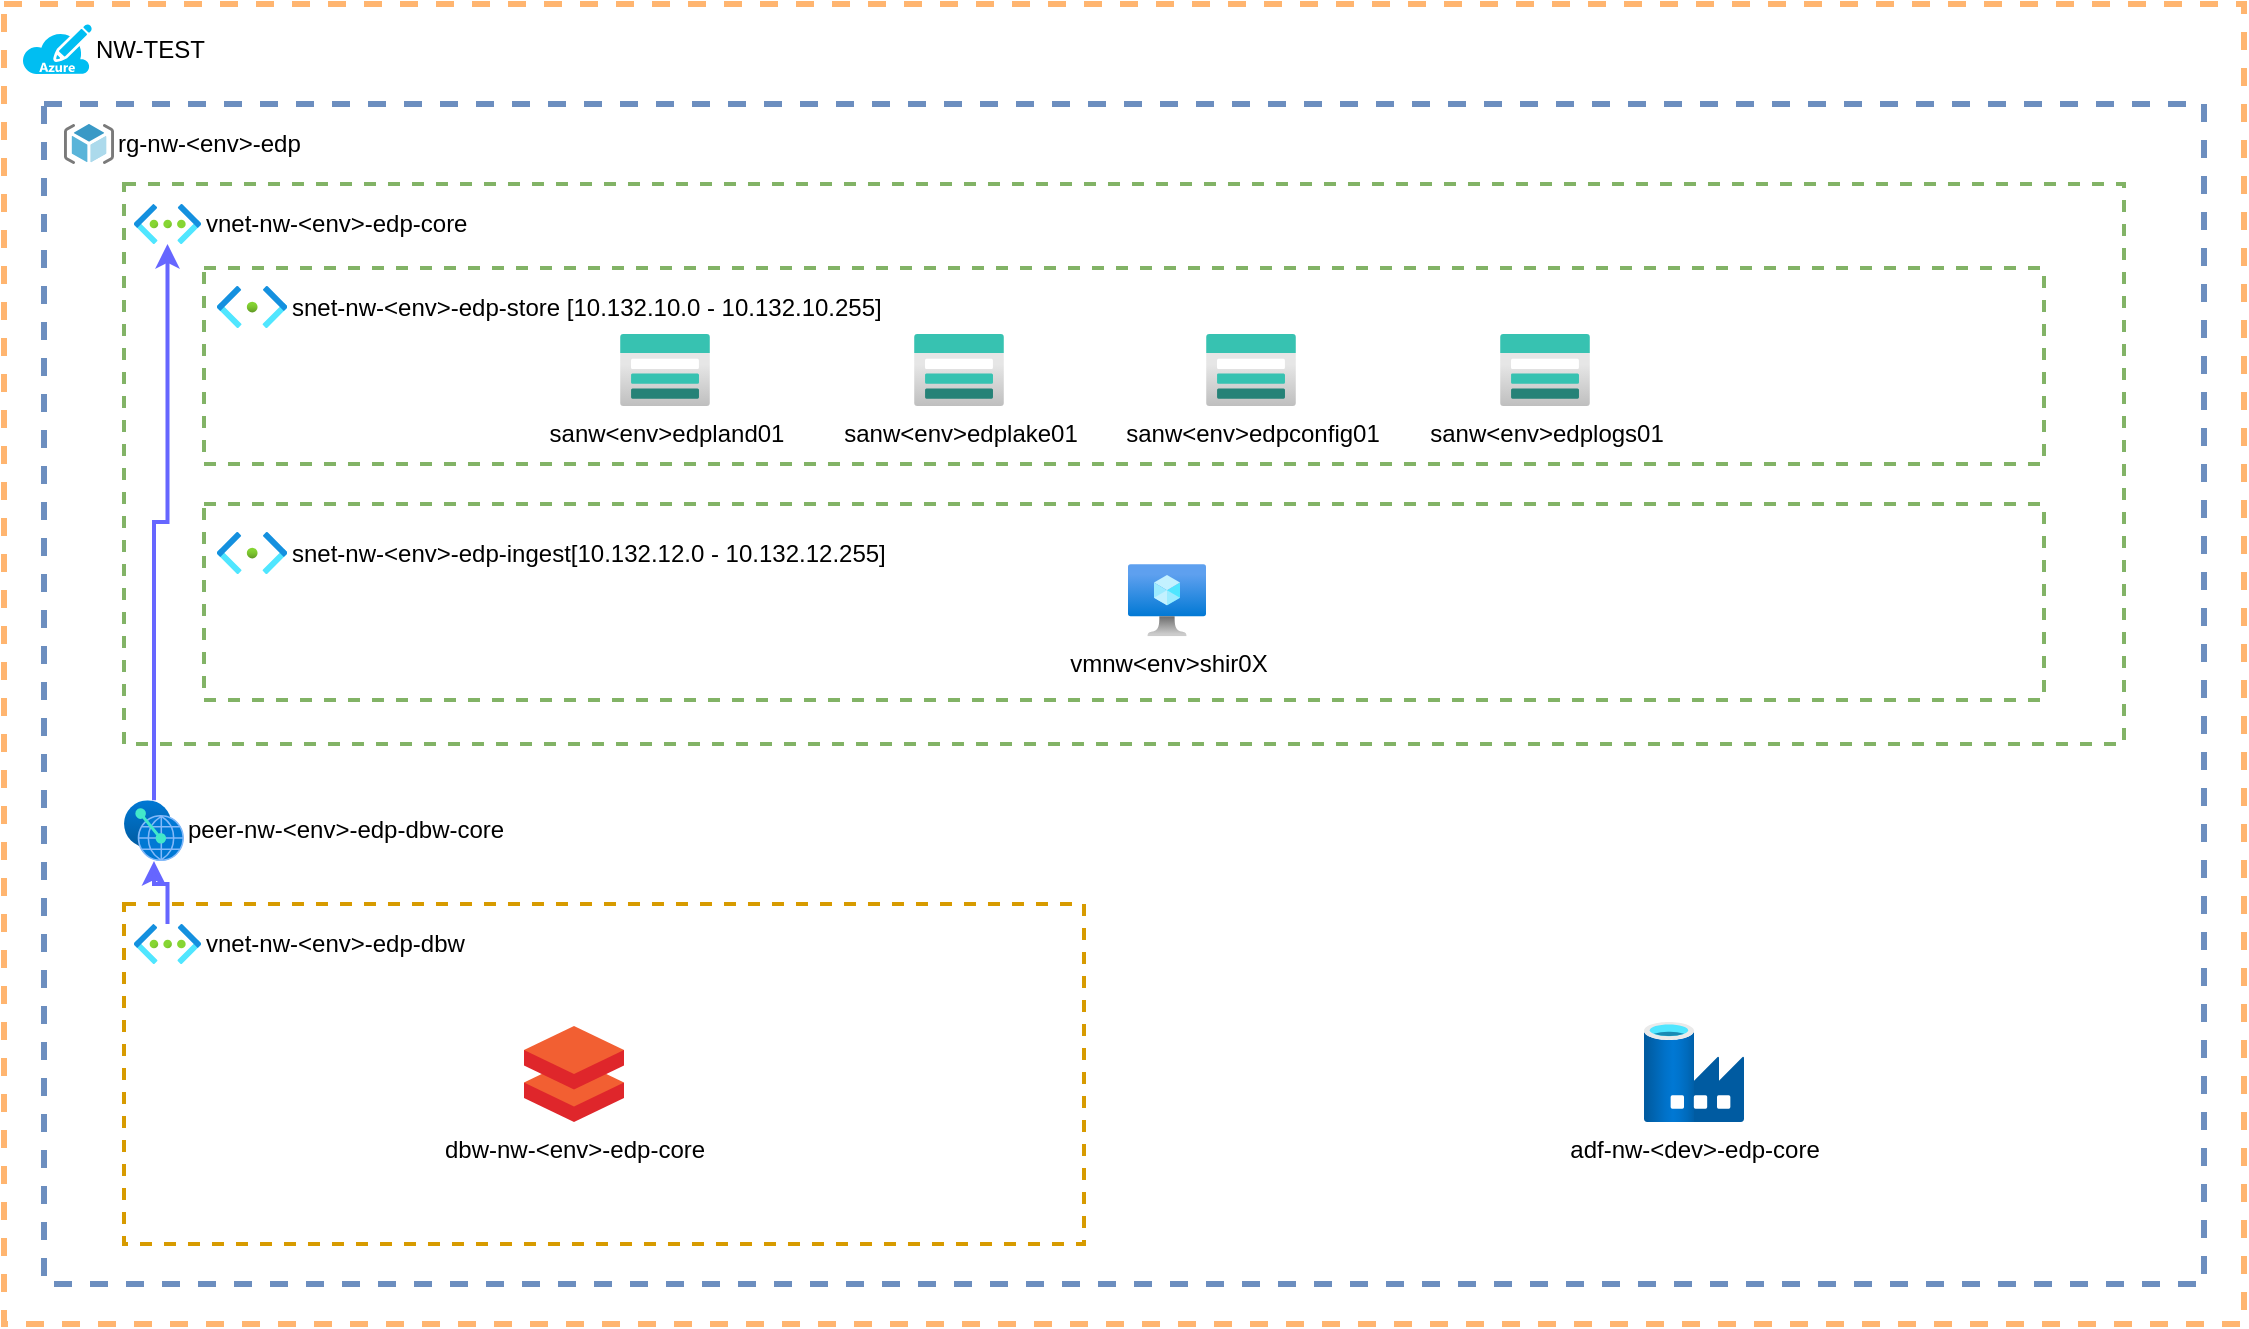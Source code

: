 <mxfile version="24.1.0" type="github">
  <diagram name="Main" id="jrsYXLbPBY0B7HWtTwxl">
    <mxGraphModel dx="1434" dy="738" grid="1" gridSize="10" guides="1" tooltips="1" connect="1" arrows="1" fold="1" page="1" pageScale="1" pageWidth="1169" pageHeight="827" math="0" shadow="0">
      <root>
        <mxCell id="0" />
        <mxCell id="1" parent="0" />
        <mxCell id="JT6zEs1MwmiMcGA5Ooht-4" value="" style="rounded=0;whiteSpace=wrap;html=1;fillColor=none;strokeColor=#FFB570;dashed=1;strokeWidth=3;" vertex="1" parent="1">
          <mxGeometry x="20" y="150" width="1120" height="660" as="geometry" />
        </mxCell>
        <mxCell id="JT6zEs1MwmiMcGA5Ooht-2" value="" style="rounded=0;whiteSpace=wrap;html=1;fillColor=none;strokeColor=#6c8ebf;dashed=1;strokeWidth=3;" vertex="1" parent="1">
          <mxGeometry x="40" y="200" width="1080" height="590" as="geometry" />
        </mxCell>
        <mxCell id="JT6zEs1MwmiMcGA5Ooht-3" value="rg-nw-&amp;lt;env&amp;gt;-edp" style="image;sketch=0;aspect=fixed;html=1;points=[];align=left;fontSize=12;image=img/lib/mscae/ResourceGroup.svg;labelPosition=right;verticalLabelPosition=middle;verticalAlign=middle;labelBackgroundColor=none;" vertex="1" parent="1">
          <mxGeometry x="50" y="210" width="25" height="20" as="geometry" />
        </mxCell>
        <mxCell id="JT6zEs1MwmiMcGA5Ooht-5" value="NW-TEST" style="verticalLabelPosition=middle;html=1;verticalAlign=middle;align=left;strokeColor=none;fillColor=#00BEF2;shape=mxgraph.azure.azure_subscription;labelPosition=right;" vertex="1" parent="1">
          <mxGeometry x="29" y="160" width="35" height="25" as="geometry" />
        </mxCell>
        <mxCell id="JT6zEs1MwmiMcGA5Ooht-6" value="" style="rounded=0;whiteSpace=wrap;html=1;fillColor=none;strokeColor=#82b366;dashed=1;strokeWidth=2;" vertex="1" parent="1">
          <mxGeometry x="80" y="240" width="1000" height="280" as="geometry" />
        </mxCell>
        <mxCell id="JT6zEs1MwmiMcGA5Ooht-7" value="vnet-nw-&amp;lt;env&amp;gt;-edp-core" style="image;aspect=fixed;html=1;points=[];align=left;fontSize=12;image=img/lib/azure2/networking/Virtual_Networks.svg;labelBackgroundColor=none;labelPosition=right;verticalLabelPosition=middle;verticalAlign=middle;" vertex="1" parent="1">
          <mxGeometry x="85" y="250" width="33.5" height="20" as="geometry" />
        </mxCell>
        <mxCell id="JT6zEs1MwmiMcGA5Ooht-9" value="" style="rounded=0;whiteSpace=wrap;html=1;fillColor=none;strokeColor=#82b366;dashed=1;strokeWidth=2;" vertex="1" parent="1">
          <mxGeometry x="120" y="282" width="920" height="98" as="geometry" />
        </mxCell>
        <mxCell id="JT6zEs1MwmiMcGA5Ooht-8" value="snet-nw-&amp;lt;env&amp;gt;-edp-store [10.132.10.0 - 10.132.10.255]" style="image;aspect=fixed;html=1;points=[];align=left;fontSize=12;image=img/lib/azure2/networking/Subnet.svg;labelPosition=right;verticalLabelPosition=middle;verticalAlign=middle;labelBackgroundColor=none;" vertex="1" parent="1">
          <mxGeometry x="126.5" y="291" width="35.06" height="21" as="geometry" />
        </mxCell>
        <mxCell id="JT6zEs1MwmiMcGA5Ooht-10" value="sanw&amp;lt;env&amp;gt;edpland01" style="image;aspect=fixed;html=1;points=[];align=center;fontSize=12;image=img/lib/azure2/storage/Storage_Accounts.svg;labelBackgroundColor=none;" vertex="1" parent="1">
          <mxGeometry x="328" y="315" width="45" height="36" as="geometry" />
        </mxCell>
        <mxCell id="JT6zEs1MwmiMcGA5Ooht-11" value="&lt;span style=&quot;color: rgb(0, 0, 0); font-family: Helvetica; font-size: 12px; font-style: normal; font-variant-ligatures: normal; font-variant-caps: normal; font-weight: 400; letter-spacing: normal; orphans: 2; text-align: center; text-indent: 0px; text-transform: none; widows: 2; word-spacing: 0px; -webkit-text-stroke-width: 0px; white-space: nowrap; text-decoration-thickness: initial; text-decoration-style: initial; text-decoration-color: initial; float: none; display: inline !important;&quot;&gt;sanw&amp;lt;env&amp;gt;edplake01&lt;/span&gt;" style="image;aspect=fixed;html=1;points=[];align=center;fontSize=12;image=img/lib/azure2/storage/Storage_Accounts.svg;labelBackgroundColor=none;" vertex="1" parent="1">
          <mxGeometry x="475" y="315" width="45" height="36" as="geometry" />
        </mxCell>
        <mxCell id="JT6zEs1MwmiMcGA5Ooht-14" value="&lt;span style=&quot;color: rgb(0, 0, 0); font-family: Helvetica; font-size: 12px; font-style: normal; font-variant-ligatures: normal; font-variant-caps: normal; font-weight: 400; letter-spacing: normal; orphans: 2; text-align: center; text-indent: 0px; text-transform: none; widows: 2; word-spacing: 0px; -webkit-text-stroke-width: 0px; white-space: nowrap; text-decoration-thickness: initial; text-decoration-style: initial; text-decoration-color: initial; float: none; display: inline !important;&quot;&gt;sanw&amp;lt;env&amp;gt;edpconfig01&lt;/span&gt;" style="image;aspect=fixed;html=1;points=[];align=center;fontSize=12;image=img/lib/azure2/storage/Storage_Accounts.svg;labelBackgroundColor=none;" vertex="1" parent="1">
          <mxGeometry x="621" y="315" width="45" height="36" as="geometry" />
        </mxCell>
        <mxCell id="JT6zEs1MwmiMcGA5Ooht-15" value="&lt;span style=&quot;color: rgb(0, 0, 0); font-family: Helvetica; font-size: 12px; font-style: normal; font-variant-ligatures: normal; font-variant-caps: normal; font-weight: 400; letter-spacing: normal; orphans: 2; text-align: center; text-indent: 0px; text-transform: none; widows: 2; word-spacing: 0px; -webkit-text-stroke-width: 0px; white-space: nowrap; text-decoration-thickness: initial; text-decoration-style: initial; text-decoration-color: initial; float: none; display: inline !important;&quot;&gt;sanw&amp;lt;env&amp;gt;edplogs01&lt;/span&gt;" style="image;aspect=fixed;html=1;points=[];align=center;fontSize=12;image=img/lib/azure2/storage/Storage_Accounts.svg;labelBackgroundColor=none;" vertex="1" parent="1">
          <mxGeometry x="768" y="315" width="45" height="36" as="geometry" />
        </mxCell>
        <mxCell id="JT6zEs1MwmiMcGA5Ooht-25" value="" style="rounded=0;whiteSpace=wrap;html=1;fillColor=none;strokeColor=#d79b00;dashed=1;strokeWidth=2;" vertex="1" parent="1">
          <mxGeometry x="80" y="600" width="480" height="170" as="geometry" />
        </mxCell>
        <mxCell id="JT6zEs1MwmiMcGA5Ooht-28" style="edgeStyle=orthogonalEdgeStyle;rounded=0;orthogonalLoop=1;jettySize=auto;html=1;strokeWidth=2;strokeColor=#6666FF;" edge="1" parent="1" source="JT6zEs1MwmiMcGA5Ooht-26" target="JT6zEs1MwmiMcGA5Ooht-27">
          <mxGeometry relative="1" as="geometry" />
        </mxCell>
        <mxCell id="JT6zEs1MwmiMcGA5Ooht-26" value="vnet-nw-&amp;lt;env&amp;gt;-edp-dbw" style="image;aspect=fixed;html=1;points=[];align=left;fontSize=12;image=img/lib/azure2/networking/Virtual_Networks.svg;labelBackgroundColor=none;labelPosition=right;verticalLabelPosition=middle;verticalAlign=middle;" vertex="1" parent="1">
          <mxGeometry x="85" y="610" width="33.5" height="20" as="geometry" />
        </mxCell>
        <mxCell id="JT6zEs1MwmiMcGA5Ooht-29" style="edgeStyle=orthogonalEdgeStyle;rounded=0;orthogonalLoop=1;jettySize=auto;html=1;strokeWidth=2;strokeColor=#6666FF;" edge="1" parent="1" source="JT6zEs1MwmiMcGA5Ooht-27" target="JT6zEs1MwmiMcGA5Ooht-7">
          <mxGeometry relative="1" as="geometry" />
        </mxCell>
        <mxCell id="JT6zEs1MwmiMcGA5Ooht-27" value="peer-nw-&amp;lt;env&amp;gt;-edp-dbw-core" style="image;aspect=fixed;html=1;points=[];align=left;fontSize=12;image=img/lib/azure2/other/Peering_Service.svg;labelPosition=right;verticalLabelPosition=middle;verticalAlign=middle;labelBackgroundColor=none;" vertex="1" parent="1">
          <mxGeometry x="80" y="548.12" width="30" height="30.44" as="geometry" />
        </mxCell>
        <mxCell id="JT6zEs1MwmiMcGA5Ooht-32" value="dbw-nw-&amp;lt;env&amp;gt;-edp-core" style="image;sketch=0;aspect=fixed;html=1;points=[];align=center;fontSize=12;image=img/lib/mscae/Databricks.svg;labelBackgroundColor=none;" vertex="1" parent="1">
          <mxGeometry x="280" y="661" width="50" height="48" as="geometry" />
        </mxCell>
        <mxCell id="JT6zEs1MwmiMcGA5Ooht-33" value="" style="rounded=0;whiteSpace=wrap;html=1;fillColor=none;strokeColor=#82b366;dashed=1;strokeWidth=2;" vertex="1" parent="1">
          <mxGeometry x="120" y="400" width="920" height="98" as="geometry" />
        </mxCell>
        <mxCell id="JT6zEs1MwmiMcGA5Ooht-34" value="snet-nw-&amp;lt;env&amp;gt;-edp-ingest[10.132.12.0 - 10.132.12.255]" style="image;aspect=fixed;html=1;points=[];align=left;fontSize=12;image=img/lib/azure2/networking/Subnet.svg;labelPosition=right;verticalLabelPosition=middle;verticalAlign=middle;labelBackgroundColor=none;" vertex="1" parent="1">
          <mxGeometry x="126.5" y="414" width="35.06" height="21" as="geometry" />
        </mxCell>
        <mxCell id="JT6zEs1MwmiMcGA5Ooht-35" value="vmnw&amp;lt;env&amp;gt;shir0X" style="image;aspect=fixed;html=1;points=[];align=center;fontSize=12;image=img/lib/azure2/compute/Virtual_Machine.svg;labelBackgroundColor=none;" vertex="1" parent="1">
          <mxGeometry x="582" y="430" width="39" height="36.17" as="geometry" />
        </mxCell>
        <mxCell id="JT6zEs1MwmiMcGA5Ooht-37" value="adf-nw-&amp;lt;dev&amp;gt;-edp-core" style="image;aspect=fixed;html=1;points=[];align=center;fontSize=12;image=img/lib/azure2/databases/Data_Factory.svg;labelBackgroundColor=none;labelPosition=center;verticalLabelPosition=bottom;verticalAlign=top;" vertex="1" parent="1">
          <mxGeometry x="840" y="659" width="50" height="50" as="geometry" />
        </mxCell>
      </root>
    </mxGraphModel>
  </diagram>
</mxfile>
